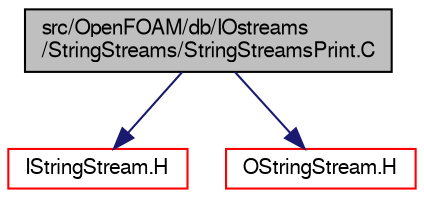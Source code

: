 digraph "src/OpenFOAM/db/IOstreams/StringStreams/StringStreamsPrint.C"
{
  bgcolor="transparent";
  edge [fontname="FreeSans",fontsize="10",labelfontname="FreeSans",labelfontsize="10"];
  node [fontname="FreeSans",fontsize="10",shape=record];
  Node0 [label="src/OpenFOAM/db/IOstreams\l/StringStreams/StringStreamsPrint.C",height=0.2,width=0.4,color="black", fillcolor="grey75", style="filled", fontcolor="black"];
  Node0 -> Node1 [color="midnightblue",fontsize="10",style="solid",fontname="FreeSans"];
  Node1 [label="IStringStream.H",height=0.2,width=0.4,color="red",URL="$a09209.html"];
  Node0 -> Node59 [color="midnightblue",fontsize="10",style="solid",fontname="FreeSans"];
  Node59 [label="OStringStream.H",height=0.2,width=0.4,color="red",URL="$a09212.html"];
}
